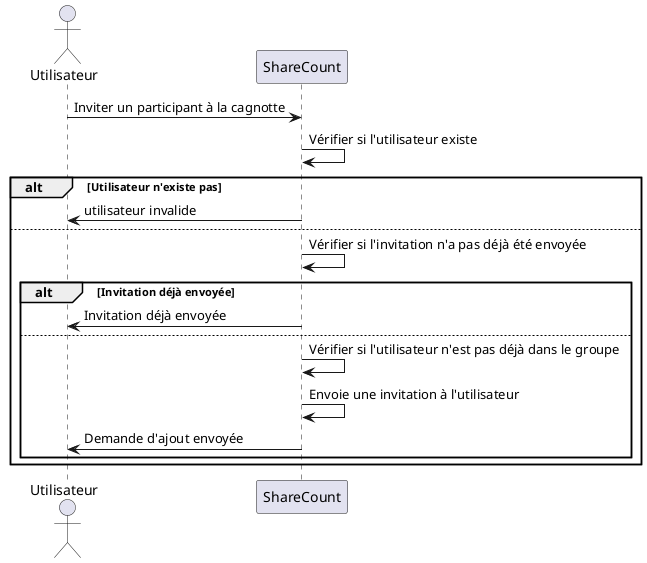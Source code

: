 @startuml  Inviter un participant à la cagnotte

actor Utilisateur as user
participant ShareCount as sc

user -> sc : Inviter un participant à la cagnotte
sc -> sc : Vérifier si l'utilisateur existe

alt Utilisateur n'existe pas
sc -> user : utilisateur invalide
else

sc -> sc : Vérifier si l'invitation n'a pas déjà été envoyée

alt Invitation déjà envoyée
sc -> user : Invitation déjà envoyée
else

sc -> sc : Vérifier si l'utilisateur n'est pas déjà dans le groupe
sc -> sc : Envoie une invitation à l'utilisateur
sc -> user : Demande d'ajout envoyée

end
end

@enduml